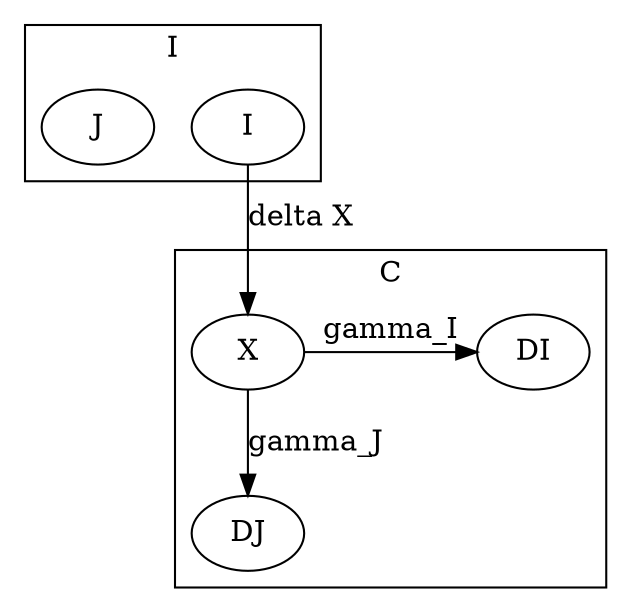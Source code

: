 digraph {
  subgraph cluster_I {
    label = "I";
    I; J
  }
  subgraph cluster_C {
    label = "C";
    X; DI; DJ;
    X -> DI [label="gamma_I"];
    X -> DJ [label="gamma_J"];
    {rank=same; X DI};
  }
  I -> X [label = "delta X"];
}
